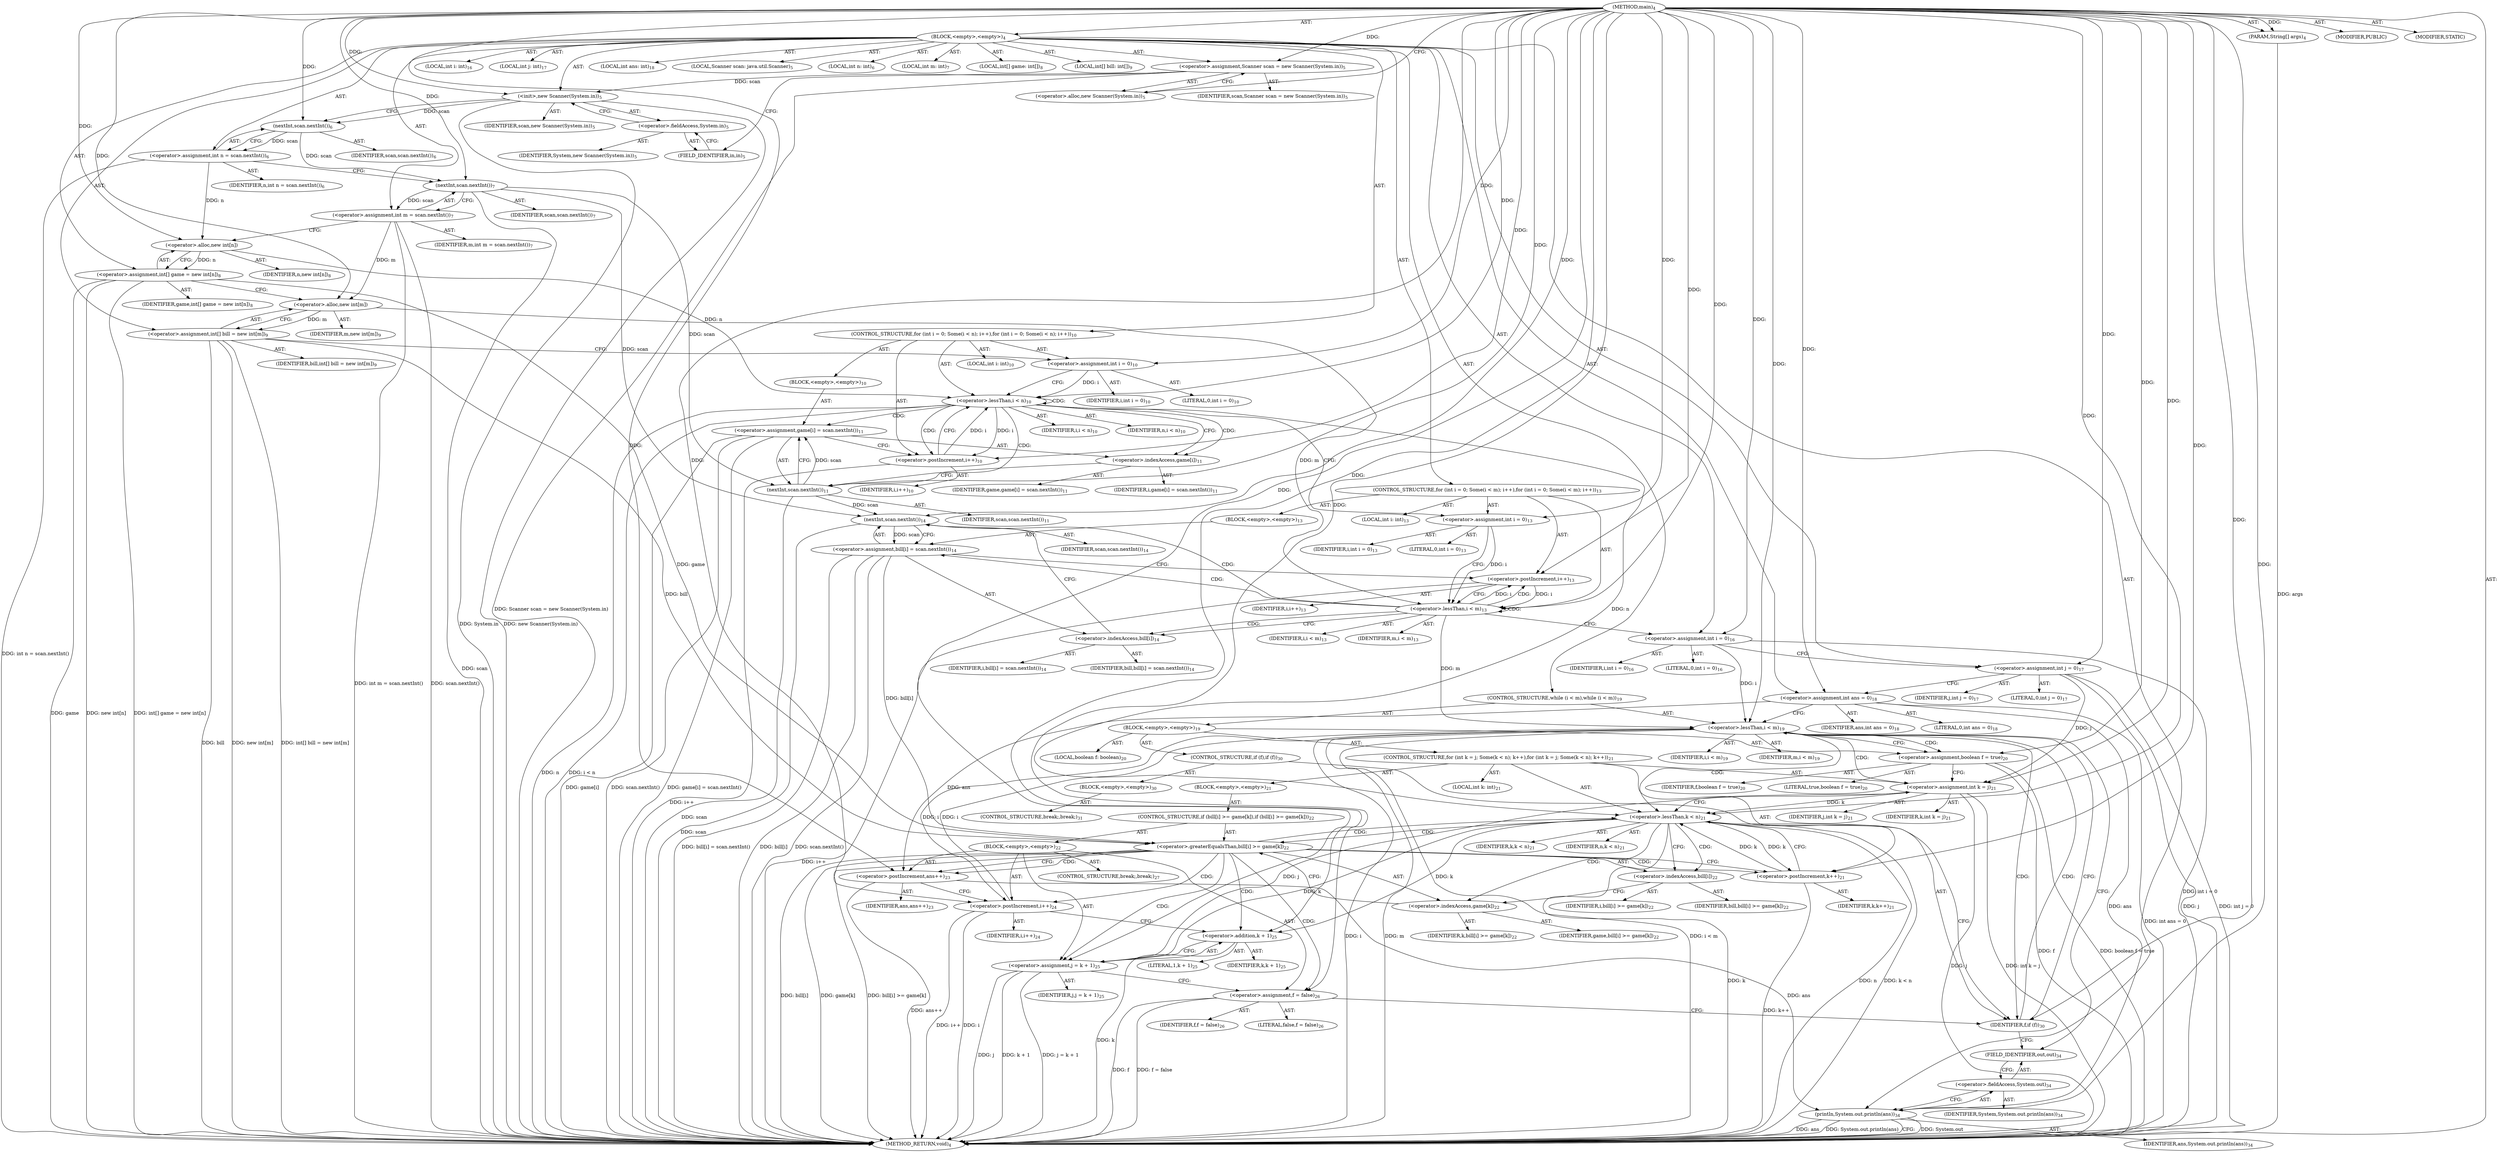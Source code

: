 digraph "main" {  
"19" [label = <(METHOD,main)<SUB>4</SUB>> ]
"20" [label = <(PARAM,String[] args)<SUB>4</SUB>> ]
"21" [label = <(BLOCK,&lt;empty&gt;,&lt;empty&gt;)<SUB>4</SUB>> ]
"4" [label = <(LOCAL,Scanner scan: java.util.Scanner)<SUB>5</SUB>> ]
"22" [label = <(&lt;operator&gt;.assignment,Scanner scan = new Scanner(System.in))<SUB>5</SUB>> ]
"23" [label = <(IDENTIFIER,scan,Scanner scan = new Scanner(System.in))<SUB>5</SUB>> ]
"24" [label = <(&lt;operator&gt;.alloc,new Scanner(System.in))<SUB>5</SUB>> ]
"25" [label = <(&lt;init&gt;,new Scanner(System.in))<SUB>5</SUB>> ]
"3" [label = <(IDENTIFIER,scan,new Scanner(System.in))<SUB>5</SUB>> ]
"26" [label = <(&lt;operator&gt;.fieldAccess,System.in)<SUB>5</SUB>> ]
"27" [label = <(IDENTIFIER,System,new Scanner(System.in))<SUB>5</SUB>> ]
"28" [label = <(FIELD_IDENTIFIER,in,in)<SUB>5</SUB>> ]
"29" [label = <(LOCAL,int n: int)<SUB>6</SUB>> ]
"30" [label = <(&lt;operator&gt;.assignment,int n = scan.nextInt())<SUB>6</SUB>> ]
"31" [label = <(IDENTIFIER,n,int n = scan.nextInt())<SUB>6</SUB>> ]
"32" [label = <(nextInt,scan.nextInt())<SUB>6</SUB>> ]
"33" [label = <(IDENTIFIER,scan,scan.nextInt())<SUB>6</SUB>> ]
"34" [label = <(LOCAL,int m: int)<SUB>7</SUB>> ]
"35" [label = <(&lt;operator&gt;.assignment,int m = scan.nextInt())<SUB>7</SUB>> ]
"36" [label = <(IDENTIFIER,m,int m = scan.nextInt())<SUB>7</SUB>> ]
"37" [label = <(nextInt,scan.nextInt())<SUB>7</SUB>> ]
"38" [label = <(IDENTIFIER,scan,scan.nextInt())<SUB>7</SUB>> ]
"39" [label = <(LOCAL,int[] game: int[])<SUB>8</SUB>> ]
"40" [label = <(&lt;operator&gt;.assignment,int[] game = new int[n])<SUB>8</SUB>> ]
"41" [label = <(IDENTIFIER,game,int[] game = new int[n])<SUB>8</SUB>> ]
"42" [label = <(&lt;operator&gt;.alloc,new int[n])> ]
"43" [label = <(IDENTIFIER,n,new int[n])<SUB>8</SUB>> ]
"44" [label = <(LOCAL,int[] bill: int[])<SUB>9</SUB>> ]
"45" [label = <(&lt;operator&gt;.assignment,int[] bill = new int[m])<SUB>9</SUB>> ]
"46" [label = <(IDENTIFIER,bill,int[] bill = new int[m])<SUB>9</SUB>> ]
"47" [label = <(&lt;operator&gt;.alloc,new int[m])> ]
"48" [label = <(IDENTIFIER,m,new int[m])<SUB>9</SUB>> ]
"49" [label = <(CONTROL_STRUCTURE,for (int i = 0; Some(i &lt; n); i++),for (int i = 0; Some(i &lt; n); i++))<SUB>10</SUB>> ]
"50" [label = <(LOCAL,int i: int)<SUB>10</SUB>> ]
"51" [label = <(&lt;operator&gt;.assignment,int i = 0)<SUB>10</SUB>> ]
"52" [label = <(IDENTIFIER,i,int i = 0)<SUB>10</SUB>> ]
"53" [label = <(LITERAL,0,int i = 0)<SUB>10</SUB>> ]
"54" [label = <(&lt;operator&gt;.lessThan,i &lt; n)<SUB>10</SUB>> ]
"55" [label = <(IDENTIFIER,i,i &lt; n)<SUB>10</SUB>> ]
"56" [label = <(IDENTIFIER,n,i &lt; n)<SUB>10</SUB>> ]
"57" [label = <(&lt;operator&gt;.postIncrement,i++)<SUB>10</SUB>> ]
"58" [label = <(IDENTIFIER,i,i++)<SUB>10</SUB>> ]
"59" [label = <(BLOCK,&lt;empty&gt;,&lt;empty&gt;)<SUB>10</SUB>> ]
"60" [label = <(&lt;operator&gt;.assignment,game[i] = scan.nextInt())<SUB>11</SUB>> ]
"61" [label = <(&lt;operator&gt;.indexAccess,game[i])<SUB>11</SUB>> ]
"62" [label = <(IDENTIFIER,game,game[i] = scan.nextInt())<SUB>11</SUB>> ]
"63" [label = <(IDENTIFIER,i,game[i] = scan.nextInt())<SUB>11</SUB>> ]
"64" [label = <(nextInt,scan.nextInt())<SUB>11</SUB>> ]
"65" [label = <(IDENTIFIER,scan,scan.nextInt())<SUB>11</SUB>> ]
"66" [label = <(CONTROL_STRUCTURE,for (int i = 0; Some(i &lt; m); i++),for (int i = 0; Some(i &lt; m); i++))<SUB>13</SUB>> ]
"67" [label = <(LOCAL,int i: int)<SUB>13</SUB>> ]
"68" [label = <(&lt;operator&gt;.assignment,int i = 0)<SUB>13</SUB>> ]
"69" [label = <(IDENTIFIER,i,int i = 0)<SUB>13</SUB>> ]
"70" [label = <(LITERAL,0,int i = 0)<SUB>13</SUB>> ]
"71" [label = <(&lt;operator&gt;.lessThan,i &lt; m)<SUB>13</SUB>> ]
"72" [label = <(IDENTIFIER,i,i &lt; m)<SUB>13</SUB>> ]
"73" [label = <(IDENTIFIER,m,i &lt; m)<SUB>13</SUB>> ]
"74" [label = <(&lt;operator&gt;.postIncrement,i++)<SUB>13</SUB>> ]
"75" [label = <(IDENTIFIER,i,i++)<SUB>13</SUB>> ]
"76" [label = <(BLOCK,&lt;empty&gt;,&lt;empty&gt;)<SUB>13</SUB>> ]
"77" [label = <(&lt;operator&gt;.assignment,bill[i] = scan.nextInt())<SUB>14</SUB>> ]
"78" [label = <(&lt;operator&gt;.indexAccess,bill[i])<SUB>14</SUB>> ]
"79" [label = <(IDENTIFIER,bill,bill[i] = scan.nextInt())<SUB>14</SUB>> ]
"80" [label = <(IDENTIFIER,i,bill[i] = scan.nextInt())<SUB>14</SUB>> ]
"81" [label = <(nextInt,scan.nextInt())<SUB>14</SUB>> ]
"82" [label = <(IDENTIFIER,scan,scan.nextInt())<SUB>14</SUB>> ]
"83" [label = <(LOCAL,int i: int)<SUB>16</SUB>> ]
"84" [label = <(&lt;operator&gt;.assignment,int i = 0)<SUB>16</SUB>> ]
"85" [label = <(IDENTIFIER,i,int i = 0)<SUB>16</SUB>> ]
"86" [label = <(LITERAL,0,int i = 0)<SUB>16</SUB>> ]
"87" [label = <(LOCAL,int j: int)<SUB>17</SUB>> ]
"88" [label = <(&lt;operator&gt;.assignment,int j = 0)<SUB>17</SUB>> ]
"89" [label = <(IDENTIFIER,j,int j = 0)<SUB>17</SUB>> ]
"90" [label = <(LITERAL,0,int j = 0)<SUB>17</SUB>> ]
"91" [label = <(LOCAL,int ans: int)<SUB>18</SUB>> ]
"92" [label = <(&lt;operator&gt;.assignment,int ans = 0)<SUB>18</SUB>> ]
"93" [label = <(IDENTIFIER,ans,int ans = 0)<SUB>18</SUB>> ]
"94" [label = <(LITERAL,0,int ans = 0)<SUB>18</SUB>> ]
"95" [label = <(CONTROL_STRUCTURE,while (i &lt; m),while (i &lt; m))<SUB>19</SUB>> ]
"96" [label = <(&lt;operator&gt;.lessThan,i &lt; m)<SUB>19</SUB>> ]
"97" [label = <(IDENTIFIER,i,i &lt; m)<SUB>19</SUB>> ]
"98" [label = <(IDENTIFIER,m,i &lt; m)<SUB>19</SUB>> ]
"99" [label = <(BLOCK,&lt;empty&gt;,&lt;empty&gt;)<SUB>19</SUB>> ]
"100" [label = <(LOCAL,boolean f: boolean)<SUB>20</SUB>> ]
"101" [label = <(&lt;operator&gt;.assignment,boolean f = true)<SUB>20</SUB>> ]
"102" [label = <(IDENTIFIER,f,boolean f = true)<SUB>20</SUB>> ]
"103" [label = <(LITERAL,true,boolean f = true)<SUB>20</SUB>> ]
"104" [label = <(CONTROL_STRUCTURE,for (int k = j; Some(k &lt; n); k++),for (int k = j; Some(k &lt; n); k++))<SUB>21</SUB>> ]
"105" [label = <(LOCAL,int k: int)<SUB>21</SUB>> ]
"106" [label = <(&lt;operator&gt;.assignment,int k = j)<SUB>21</SUB>> ]
"107" [label = <(IDENTIFIER,k,int k = j)<SUB>21</SUB>> ]
"108" [label = <(IDENTIFIER,j,int k = j)<SUB>21</SUB>> ]
"109" [label = <(&lt;operator&gt;.lessThan,k &lt; n)<SUB>21</SUB>> ]
"110" [label = <(IDENTIFIER,k,k &lt; n)<SUB>21</SUB>> ]
"111" [label = <(IDENTIFIER,n,k &lt; n)<SUB>21</SUB>> ]
"112" [label = <(&lt;operator&gt;.postIncrement,k++)<SUB>21</SUB>> ]
"113" [label = <(IDENTIFIER,k,k++)<SUB>21</SUB>> ]
"114" [label = <(BLOCK,&lt;empty&gt;,&lt;empty&gt;)<SUB>21</SUB>> ]
"115" [label = <(CONTROL_STRUCTURE,if (bill[i] &gt;= game[k]),if (bill[i] &gt;= game[k]))<SUB>22</SUB>> ]
"116" [label = <(&lt;operator&gt;.greaterEqualsThan,bill[i] &gt;= game[k])<SUB>22</SUB>> ]
"117" [label = <(&lt;operator&gt;.indexAccess,bill[i])<SUB>22</SUB>> ]
"118" [label = <(IDENTIFIER,bill,bill[i] &gt;= game[k])<SUB>22</SUB>> ]
"119" [label = <(IDENTIFIER,i,bill[i] &gt;= game[k])<SUB>22</SUB>> ]
"120" [label = <(&lt;operator&gt;.indexAccess,game[k])<SUB>22</SUB>> ]
"121" [label = <(IDENTIFIER,game,bill[i] &gt;= game[k])<SUB>22</SUB>> ]
"122" [label = <(IDENTIFIER,k,bill[i] &gt;= game[k])<SUB>22</SUB>> ]
"123" [label = <(BLOCK,&lt;empty&gt;,&lt;empty&gt;)<SUB>22</SUB>> ]
"124" [label = <(&lt;operator&gt;.postIncrement,ans++)<SUB>23</SUB>> ]
"125" [label = <(IDENTIFIER,ans,ans++)<SUB>23</SUB>> ]
"126" [label = <(&lt;operator&gt;.postIncrement,i++)<SUB>24</SUB>> ]
"127" [label = <(IDENTIFIER,i,i++)<SUB>24</SUB>> ]
"128" [label = <(&lt;operator&gt;.assignment,j = k + 1)<SUB>25</SUB>> ]
"129" [label = <(IDENTIFIER,j,j = k + 1)<SUB>25</SUB>> ]
"130" [label = <(&lt;operator&gt;.addition,k + 1)<SUB>25</SUB>> ]
"131" [label = <(IDENTIFIER,k,k + 1)<SUB>25</SUB>> ]
"132" [label = <(LITERAL,1,k + 1)<SUB>25</SUB>> ]
"133" [label = <(&lt;operator&gt;.assignment,f = false)<SUB>26</SUB>> ]
"134" [label = <(IDENTIFIER,f,f = false)<SUB>26</SUB>> ]
"135" [label = <(LITERAL,false,f = false)<SUB>26</SUB>> ]
"136" [label = <(CONTROL_STRUCTURE,break;,break;)<SUB>27</SUB>> ]
"137" [label = <(CONTROL_STRUCTURE,if (f),if (f))<SUB>30</SUB>> ]
"138" [label = <(IDENTIFIER,f,if (f))<SUB>30</SUB>> ]
"139" [label = <(BLOCK,&lt;empty&gt;,&lt;empty&gt;)<SUB>30</SUB>> ]
"140" [label = <(CONTROL_STRUCTURE,break;,break;)<SUB>31</SUB>> ]
"141" [label = <(println,System.out.println(ans))<SUB>34</SUB>> ]
"142" [label = <(&lt;operator&gt;.fieldAccess,System.out)<SUB>34</SUB>> ]
"143" [label = <(IDENTIFIER,System,System.out.println(ans))<SUB>34</SUB>> ]
"144" [label = <(FIELD_IDENTIFIER,out,out)<SUB>34</SUB>> ]
"145" [label = <(IDENTIFIER,ans,System.out.println(ans))<SUB>34</SUB>> ]
"146" [label = <(MODIFIER,PUBLIC)> ]
"147" [label = <(MODIFIER,STATIC)> ]
"148" [label = <(METHOD_RETURN,void)<SUB>4</SUB>> ]
  "19" -> "20"  [ label = "AST: "] 
  "19" -> "21"  [ label = "AST: "] 
  "19" -> "146"  [ label = "AST: "] 
  "19" -> "147"  [ label = "AST: "] 
  "19" -> "148"  [ label = "AST: "] 
  "21" -> "4"  [ label = "AST: "] 
  "21" -> "22"  [ label = "AST: "] 
  "21" -> "25"  [ label = "AST: "] 
  "21" -> "29"  [ label = "AST: "] 
  "21" -> "30"  [ label = "AST: "] 
  "21" -> "34"  [ label = "AST: "] 
  "21" -> "35"  [ label = "AST: "] 
  "21" -> "39"  [ label = "AST: "] 
  "21" -> "40"  [ label = "AST: "] 
  "21" -> "44"  [ label = "AST: "] 
  "21" -> "45"  [ label = "AST: "] 
  "21" -> "49"  [ label = "AST: "] 
  "21" -> "66"  [ label = "AST: "] 
  "21" -> "83"  [ label = "AST: "] 
  "21" -> "84"  [ label = "AST: "] 
  "21" -> "87"  [ label = "AST: "] 
  "21" -> "88"  [ label = "AST: "] 
  "21" -> "91"  [ label = "AST: "] 
  "21" -> "92"  [ label = "AST: "] 
  "21" -> "95"  [ label = "AST: "] 
  "21" -> "141"  [ label = "AST: "] 
  "22" -> "23"  [ label = "AST: "] 
  "22" -> "24"  [ label = "AST: "] 
  "25" -> "3"  [ label = "AST: "] 
  "25" -> "26"  [ label = "AST: "] 
  "26" -> "27"  [ label = "AST: "] 
  "26" -> "28"  [ label = "AST: "] 
  "30" -> "31"  [ label = "AST: "] 
  "30" -> "32"  [ label = "AST: "] 
  "32" -> "33"  [ label = "AST: "] 
  "35" -> "36"  [ label = "AST: "] 
  "35" -> "37"  [ label = "AST: "] 
  "37" -> "38"  [ label = "AST: "] 
  "40" -> "41"  [ label = "AST: "] 
  "40" -> "42"  [ label = "AST: "] 
  "42" -> "43"  [ label = "AST: "] 
  "45" -> "46"  [ label = "AST: "] 
  "45" -> "47"  [ label = "AST: "] 
  "47" -> "48"  [ label = "AST: "] 
  "49" -> "50"  [ label = "AST: "] 
  "49" -> "51"  [ label = "AST: "] 
  "49" -> "54"  [ label = "AST: "] 
  "49" -> "57"  [ label = "AST: "] 
  "49" -> "59"  [ label = "AST: "] 
  "51" -> "52"  [ label = "AST: "] 
  "51" -> "53"  [ label = "AST: "] 
  "54" -> "55"  [ label = "AST: "] 
  "54" -> "56"  [ label = "AST: "] 
  "57" -> "58"  [ label = "AST: "] 
  "59" -> "60"  [ label = "AST: "] 
  "60" -> "61"  [ label = "AST: "] 
  "60" -> "64"  [ label = "AST: "] 
  "61" -> "62"  [ label = "AST: "] 
  "61" -> "63"  [ label = "AST: "] 
  "64" -> "65"  [ label = "AST: "] 
  "66" -> "67"  [ label = "AST: "] 
  "66" -> "68"  [ label = "AST: "] 
  "66" -> "71"  [ label = "AST: "] 
  "66" -> "74"  [ label = "AST: "] 
  "66" -> "76"  [ label = "AST: "] 
  "68" -> "69"  [ label = "AST: "] 
  "68" -> "70"  [ label = "AST: "] 
  "71" -> "72"  [ label = "AST: "] 
  "71" -> "73"  [ label = "AST: "] 
  "74" -> "75"  [ label = "AST: "] 
  "76" -> "77"  [ label = "AST: "] 
  "77" -> "78"  [ label = "AST: "] 
  "77" -> "81"  [ label = "AST: "] 
  "78" -> "79"  [ label = "AST: "] 
  "78" -> "80"  [ label = "AST: "] 
  "81" -> "82"  [ label = "AST: "] 
  "84" -> "85"  [ label = "AST: "] 
  "84" -> "86"  [ label = "AST: "] 
  "88" -> "89"  [ label = "AST: "] 
  "88" -> "90"  [ label = "AST: "] 
  "92" -> "93"  [ label = "AST: "] 
  "92" -> "94"  [ label = "AST: "] 
  "95" -> "96"  [ label = "AST: "] 
  "95" -> "99"  [ label = "AST: "] 
  "96" -> "97"  [ label = "AST: "] 
  "96" -> "98"  [ label = "AST: "] 
  "99" -> "100"  [ label = "AST: "] 
  "99" -> "101"  [ label = "AST: "] 
  "99" -> "104"  [ label = "AST: "] 
  "99" -> "137"  [ label = "AST: "] 
  "101" -> "102"  [ label = "AST: "] 
  "101" -> "103"  [ label = "AST: "] 
  "104" -> "105"  [ label = "AST: "] 
  "104" -> "106"  [ label = "AST: "] 
  "104" -> "109"  [ label = "AST: "] 
  "104" -> "112"  [ label = "AST: "] 
  "104" -> "114"  [ label = "AST: "] 
  "106" -> "107"  [ label = "AST: "] 
  "106" -> "108"  [ label = "AST: "] 
  "109" -> "110"  [ label = "AST: "] 
  "109" -> "111"  [ label = "AST: "] 
  "112" -> "113"  [ label = "AST: "] 
  "114" -> "115"  [ label = "AST: "] 
  "115" -> "116"  [ label = "AST: "] 
  "115" -> "123"  [ label = "AST: "] 
  "116" -> "117"  [ label = "AST: "] 
  "116" -> "120"  [ label = "AST: "] 
  "117" -> "118"  [ label = "AST: "] 
  "117" -> "119"  [ label = "AST: "] 
  "120" -> "121"  [ label = "AST: "] 
  "120" -> "122"  [ label = "AST: "] 
  "123" -> "124"  [ label = "AST: "] 
  "123" -> "126"  [ label = "AST: "] 
  "123" -> "128"  [ label = "AST: "] 
  "123" -> "133"  [ label = "AST: "] 
  "123" -> "136"  [ label = "AST: "] 
  "124" -> "125"  [ label = "AST: "] 
  "126" -> "127"  [ label = "AST: "] 
  "128" -> "129"  [ label = "AST: "] 
  "128" -> "130"  [ label = "AST: "] 
  "130" -> "131"  [ label = "AST: "] 
  "130" -> "132"  [ label = "AST: "] 
  "133" -> "134"  [ label = "AST: "] 
  "133" -> "135"  [ label = "AST: "] 
  "137" -> "138"  [ label = "AST: "] 
  "137" -> "139"  [ label = "AST: "] 
  "139" -> "140"  [ label = "AST: "] 
  "141" -> "142"  [ label = "AST: "] 
  "141" -> "145"  [ label = "AST: "] 
  "142" -> "143"  [ label = "AST: "] 
  "142" -> "144"  [ label = "AST: "] 
  "22" -> "28"  [ label = "CFG: "] 
  "25" -> "32"  [ label = "CFG: "] 
  "30" -> "37"  [ label = "CFG: "] 
  "35" -> "42"  [ label = "CFG: "] 
  "40" -> "47"  [ label = "CFG: "] 
  "45" -> "51"  [ label = "CFG: "] 
  "84" -> "88"  [ label = "CFG: "] 
  "88" -> "92"  [ label = "CFG: "] 
  "92" -> "96"  [ label = "CFG: "] 
  "141" -> "148"  [ label = "CFG: "] 
  "24" -> "22"  [ label = "CFG: "] 
  "26" -> "25"  [ label = "CFG: "] 
  "32" -> "30"  [ label = "CFG: "] 
  "37" -> "35"  [ label = "CFG: "] 
  "42" -> "40"  [ label = "CFG: "] 
  "47" -> "45"  [ label = "CFG: "] 
  "51" -> "54"  [ label = "CFG: "] 
  "54" -> "61"  [ label = "CFG: "] 
  "54" -> "68"  [ label = "CFG: "] 
  "57" -> "54"  [ label = "CFG: "] 
  "68" -> "71"  [ label = "CFG: "] 
  "71" -> "78"  [ label = "CFG: "] 
  "71" -> "84"  [ label = "CFG: "] 
  "74" -> "71"  [ label = "CFG: "] 
  "96" -> "101"  [ label = "CFG: "] 
  "96" -> "144"  [ label = "CFG: "] 
  "142" -> "141"  [ label = "CFG: "] 
  "28" -> "26"  [ label = "CFG: "] 
  "60" -> "57"  [ label = "CFG: "] 
  "77" -> "74"  [ label = "CFG: "] 
  "101" -> "106"  [ label = "CFG: "] 
  "144" -> "142"  [ label = "CFG: "] 
  "61" -> "64"  [ label = "CFG: "] 
  "64" -> "60"  [ label = "CFG: "] 
  "78" -> "81"  [ label = "CFG: "] 
  "81" -> "77"  [ label = "CFG: "] 
  "106" -> "109"  [ label = "CFG: "] 
  "109" -> "138"  [ label = "CFG: "] 
  "109" -> "117"  [ label = "CFG: "] 
  "112" -> "109"  [ label = "CFG: "] 
  "138" -> "96"  [ label = "CFG: "] 
  "138" -> "144"  [ label = "CFG: "] 
  "116" -> "124"  [ label = "CFG: "] 
  "116" -> "112"  [ label = "CFG: "] 
  "117" -> "120"  [ label = "CFG: "] 
  "120" -> "116"  [ label = "CFG: "] 
  "124" -> "126"  [ label = "CFG: "] 
  "126" -> "130"  [ label = "CFG: "] 
  "128" -> "133"  [ label = "CFG: "] 
  "133" -> "138"  [ label = "CFG: "] 
  "130" -> "128"  [ label = "CFG: "] 
  "19" -> "24"  [ label = "CFG: "] 
  "20" -> "148"  [ label = "DDG: args"] 
  "22" -> "148"  [ label = "DDG: Scanner scan = new Scanner(System.in)"] 
  "25" -> "148"  [ label = "DDG: System.in"] 
  "25" -> "148"  [ label = "DDG: new Scanner(System.in)"] 
  "30" -> "148"  [ label = "DDG: int n = scan.nextInt()"] 
  "37" -> "148"  [ label = "DDG: scan"] 
  "35" -> "148"  [ label = "DDG: scan.nextInt()"] 
  "35" -> "148"  [ label = "DDG: int m = scan.nextInt()"] 
  "40" -> "148"  [ label = "DDG: game"] 
  "40" -> "148"  [ label = "DDG: new int[n]"] 
  "40" -> "148"  [ label = "DDG: int[] game = new int[n]"] 
  "45" -> "148"  [ label = "DDG: bill"] 
  "45" -> "148"  [ label = "DDG: new int[m]"] 
  "45" -> "148"  [ label = "DDG: int[] bill = new int[m]"] 
  "54" -> "148"  [ label = "DDG: n"] 
  "54" -> "148"  [ label = "DDG: i &lt; n"] 
  "84" -> "148"  [ label = "DDG: int i = 0"] 
  "88" -> "148"  [ label = "DDG: j"] 
  "88" -> "148"  [ label = "DDG: int j = 0"] 
  "92" -> "148"  [ label = "DDG: int ans = 0"] 
  "96" -> "148"  [ label = "DDG: i"] 
  "96" -> "148"  [ label = "DDG: m"] 
  "96" -> "148"  [ label = "DDG: i &lt; m"] 
  "101" -> "148"  [ label = "DDG: f"] 
  "101" -> "148"  [ label = "DDG: boolean f = true"] 
  "106" -> "148"  [ label = "DDG: j"] 
  "106" -> "148"  [ label = "DDG: int k = j"] 
  "109" -> "148"  [ label = "DDG: k"] 
  "109" -> "148"  [ label = "DDG: n"] 
  "109" -> "148"  [ label = "DDG: k &lt; n"] 
  "116" -> "148"  [ label = "DDG: bill[i]"] 
  "116" -> "148"  [ label = "DDG: game[k]"] 
  "116" -> "148"  [ label = "DDG: bill[i] &gt;= game[k]"] 
  "112" -> "148"  [ label = "DDG: k++"] 
  "124" -> "148"  [ label = "DDG: ans++"] 
  "126" -> "148"  [ label = "DDG: i"] 
  "126" -> "148"  [ label = "DDG: i++"] 
  "128" -> "148"  [ label = "DDG: j"] 
  "130" -> "148"  [ label = "DDG: k"] 
  "128" -> "148"  [ label = "DDG: k + 1"] 
  "128" -> "148"  [ label = "DDG: j = k + 1"] 
  "133" -> "148"  [ label = "DDG: f"] 
  "133" -> "148"  [ label = "DDG: f = false"] 
  "141" -> "148"  [ label = "DDG: System.out"] 
  "141" -> "148"  [ label = "DDG: ans"] 
  "141" -> "148"  [ label = "DDG: System.out.println(ans)"] 
  "77" -> "148"  [ label = "DDG: bill[i]"] 
  "81" -> "148"  [ label = "DDG: scan"] 
  "77" -> "148"  [ label = "DDG: scan.nextInt()"] 
  "77" -> "148"  [ label = "DDG: bill[i] = scan.nextInt()"] 
  "74" -> "148"  [ label = "DDG: i++"] 
  "60" -> "148"  [ label = "DDG: game[i]"] 
  "64" -> "148"  [ label = "DDG: scan"] 
  "60" -> "148"  [ label = "DDG: scan.nextInt()"] 
  "60" -> "148"  [ label = "DDG: game[i] = scan.nextInt()"] 
  "57" -> "148"  [ label = "DDG: i++"] 
  "19" -> "20"  [ label = "DDG: "] 
  "19" -> "22"  [ label = "DDG: "] 
  "32" -> "30"  [ label = "DDG: scan"] 
  "37" -> "35"  [ label = "DDG: scan"] 
  "42" -> "40"  [ label = "DDG: n"] 
  "47" -> "45"  [ label = "DDG: m"] 
  "19" -> "84"  [ label = "DDG: "] 
  "19" -> "88"  [ label = "DDG: "] 
  "19" -> "92"  [ label = "DDG: "] 
  "22" -> "25"  [ label = "DDG: scan"] 
  "19" -> "25"  [ label = "DDG: "] 
  "19" -> "51"  [ label = "DDG: "] 
  "19" -> "68"  [ label = "DDG: "] 
  "92" -> "141"  [ label = "DDG: ans"] 
  "124" -> "141"  [ label = "DDG: ans"] 
  "19" -> "141"  [ label = "DDG: "] 
  "25" -> "32"  [ label = "DDG: scan"] 
  "19" -> "32"  [ label = "DDG: "] 
  "32" -> "37"  [ label = "DDG: scan"] 
  "19" -> "37"  [ label = "DDG: "] 
  "30" -> "42"  [ label = "DDG: n"] 
  "19" -> "42"  [ label = "DDG: "] 
  "35" -> "47"  [ label = "DDG: m"] 
  "19" -> "47"  [ label = "DDG: "] 
  "51" -> "54"  [ label = "DDG: i"] 
  "57" -> "54"  [ label = "DDG: i"] 
  "19" -> "54"  [ label = "DDG: "] 
  "42" -> "54"  [ label = "DDG: n"] 
  "54" -> "57"  [ label = "DDG: i"] 
  "19" -> "57"  [ label = "DDG: "] 
  "64" -> "60"  [ label = "DDG: scan"] 
  "68" -> "71"  [ label = "DDG: i"] 
  "74" -> "71"  [ label = "DDG: i"] 
  "19" -> "71"  [ label = "DDG: "] 
  "47" -> "71"  [ label = "DDG: m"] 
  "71" -> "74"  [ label = "DDG: i"] 
  "19" -> "74"  [ label = "DDG: "] 
  "81" -> "77"  [ label = "DDG: scan"] 
  "84" -> "96"  [ label = "DDG: i"] 
  "126" -> "96"  [ label = "DDG: i"] 
  "19" -> "96"  [ label = "DDG: "] 
  "71" -> "96"  [ label = "DDG: m"] 
  "19" -> "101"  [ label = "DDG: "] 
  "88" -> "106"  [ label = "DDG: j"] 
  "128" -> "106"  [ label = "DDG: j"] 
  "19" -> "106"  [ label = "DDG: "] 
  "19" -> "138"  [ label = "DDG: "] 
  "37" -> "64"  [ label = "DDG: scan"] 
  "19" -> "64"  [ label = "DDG: "] 
  "37" -> "81"  [ label = "DDG: scan"] 
  "64" -> "81"  [ label = "DDG: scan"] 
  "19" -> "81"  [ label = "DDG: "] 
  "106" -> "109"  [ label = "DDG: k"] 
  "112" -> "109"  [ label = "DDG: k"] 
  "19" -> "109"  [ label = "DDG: "] 
  "54" -> "109"  [ label = "DDG: n"] 
  "109" -> "112"  [ label = "DDG: k"] 
  "19" -> "112"  [ label = "DDG: "] 
  "45" -> "116"  [ label = "DDG: bill"] 
  "77" -> "116"  [ label = "DDG: bill[i]"] 
  "40" -> "116"  [ label = "DDG: game"] 
  "109" -> "128"  [ label = "DDG: k"] 
  "19" -> "128"  [ label = "DDG: "] 
  "19" -> "133"  [ label = "DDG: "] 
  "92" -> "124"  [ label = "DDG: ans"] 
  "19" -> "124"  [ label = "DDG: "] 
  "96" -> "126"  [ label = "DDG: i"] 
  "19" -> "126"  [ label = "DDG: "] 
  "109" -> "130"  [ label = "DDG: k"] 
  "19" -> "130"  [ label = "DDG: "] 
  "54" -> "60"  [ label = "CDG: "] 
  "54" -> "64"  [ label = "CDG: "] 
  "54" -> "57"  [ label = "CDG: "] 
  "54" -> "54"  [ label = "CDG: "] 
  "54" -> "61"  [ label = "CDG: "] 
  "71" -> "77"  [ label = "CDG: "] 
  "71" -> "81"  [ label = "CDG: "] 
  "71" -> "74"  [ label = "CDG: "] 
  "71" -> "71"  [ label = "CDG: "] 
  "71" -> "78"  [ label = "CDG: "] 
  "96" -> "106"  [ label = "CDG: "] 
  "96" -> "138"  [ label = "CDG: "] 
  "96" -> "101"  [ label = "CDG: "] 
  "96" -> "109"  [ label = "CDG: "] 
  "109" -> "120"  [ label = "CDG: "] 
  "109" -> "116"  [ label = "CDG: "] 
  "109" -> "117"  [ label = "CDG: "] 
  "138" -> "96"  [ label = "CDG: "] 
  "116" -> "128"  [ label = "CDG: "] 
  "116" -> "112"  [ label = "CDG: "] 
  "116" -> "126"  [ label = "CDG: "] 
  "116" -> "130"  [ label = "CDG: "] 
  "116" -> "124"  [ label = "CDG: "] 
  "116" -> "109"  [ label = "CDG: "] 
  "116" -> "133"  [ label = "CDG: "] 
}
